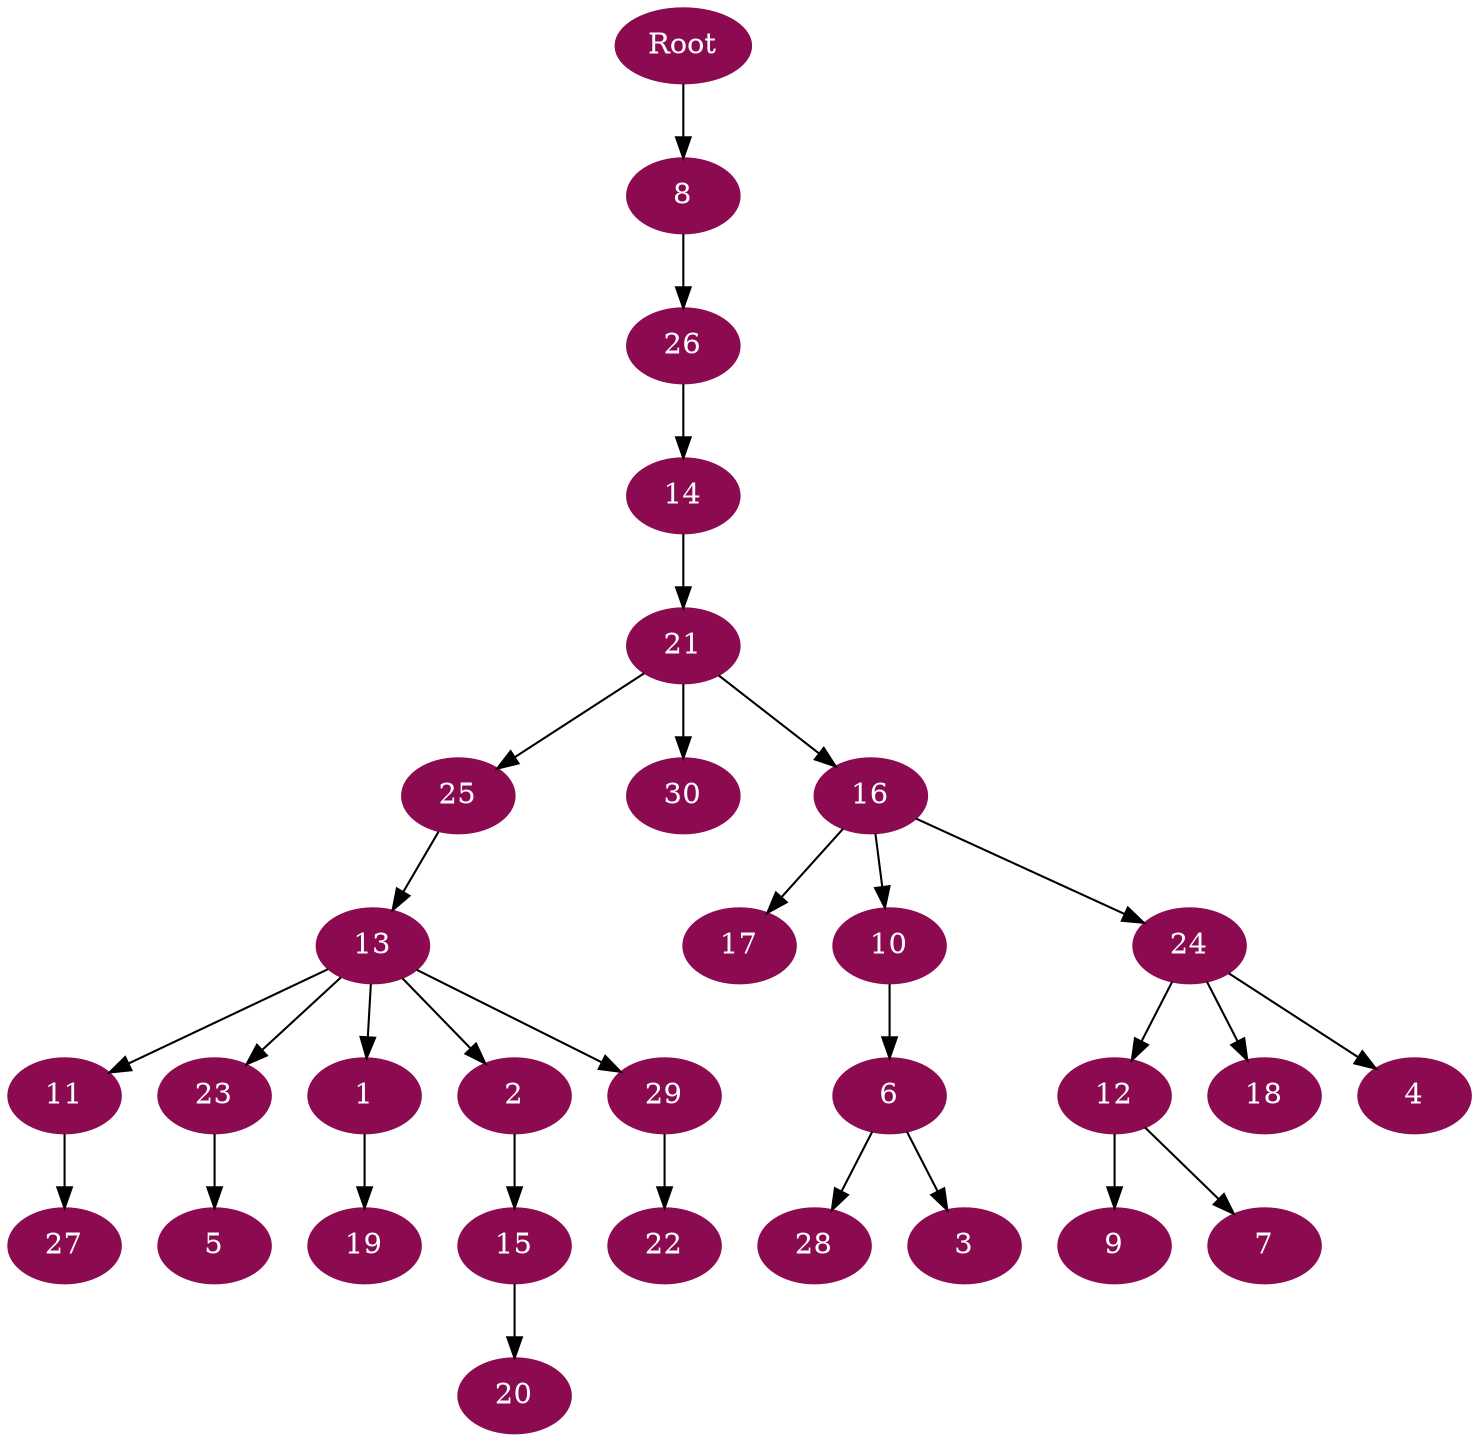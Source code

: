 digraph G {
node [color=deeppink4, style=filled, fontcolor=white];
Root -> 8;
8 -> 26;
26 -> 14;
14 -> 21;
21 -> 25;
25 -> 13;
13 -> 11;
11 -> 27;
13 -> 23;
23 -> 5;
13 -> 1;
1 -> 19;
13 -> 2;
2 -> 15;
15 -> 20;
13 -> 29;
29 -> 22;
21 -> 30;
21 -> 16;
16 -> 17;
16 -> 10;
10 -> 6;
6 -> 28;
6 -> 3;
16 -> 24;
24 -> 12;
12 -> 9;
12 -> 7;
24 -> 18;
24 -> 4;
}
